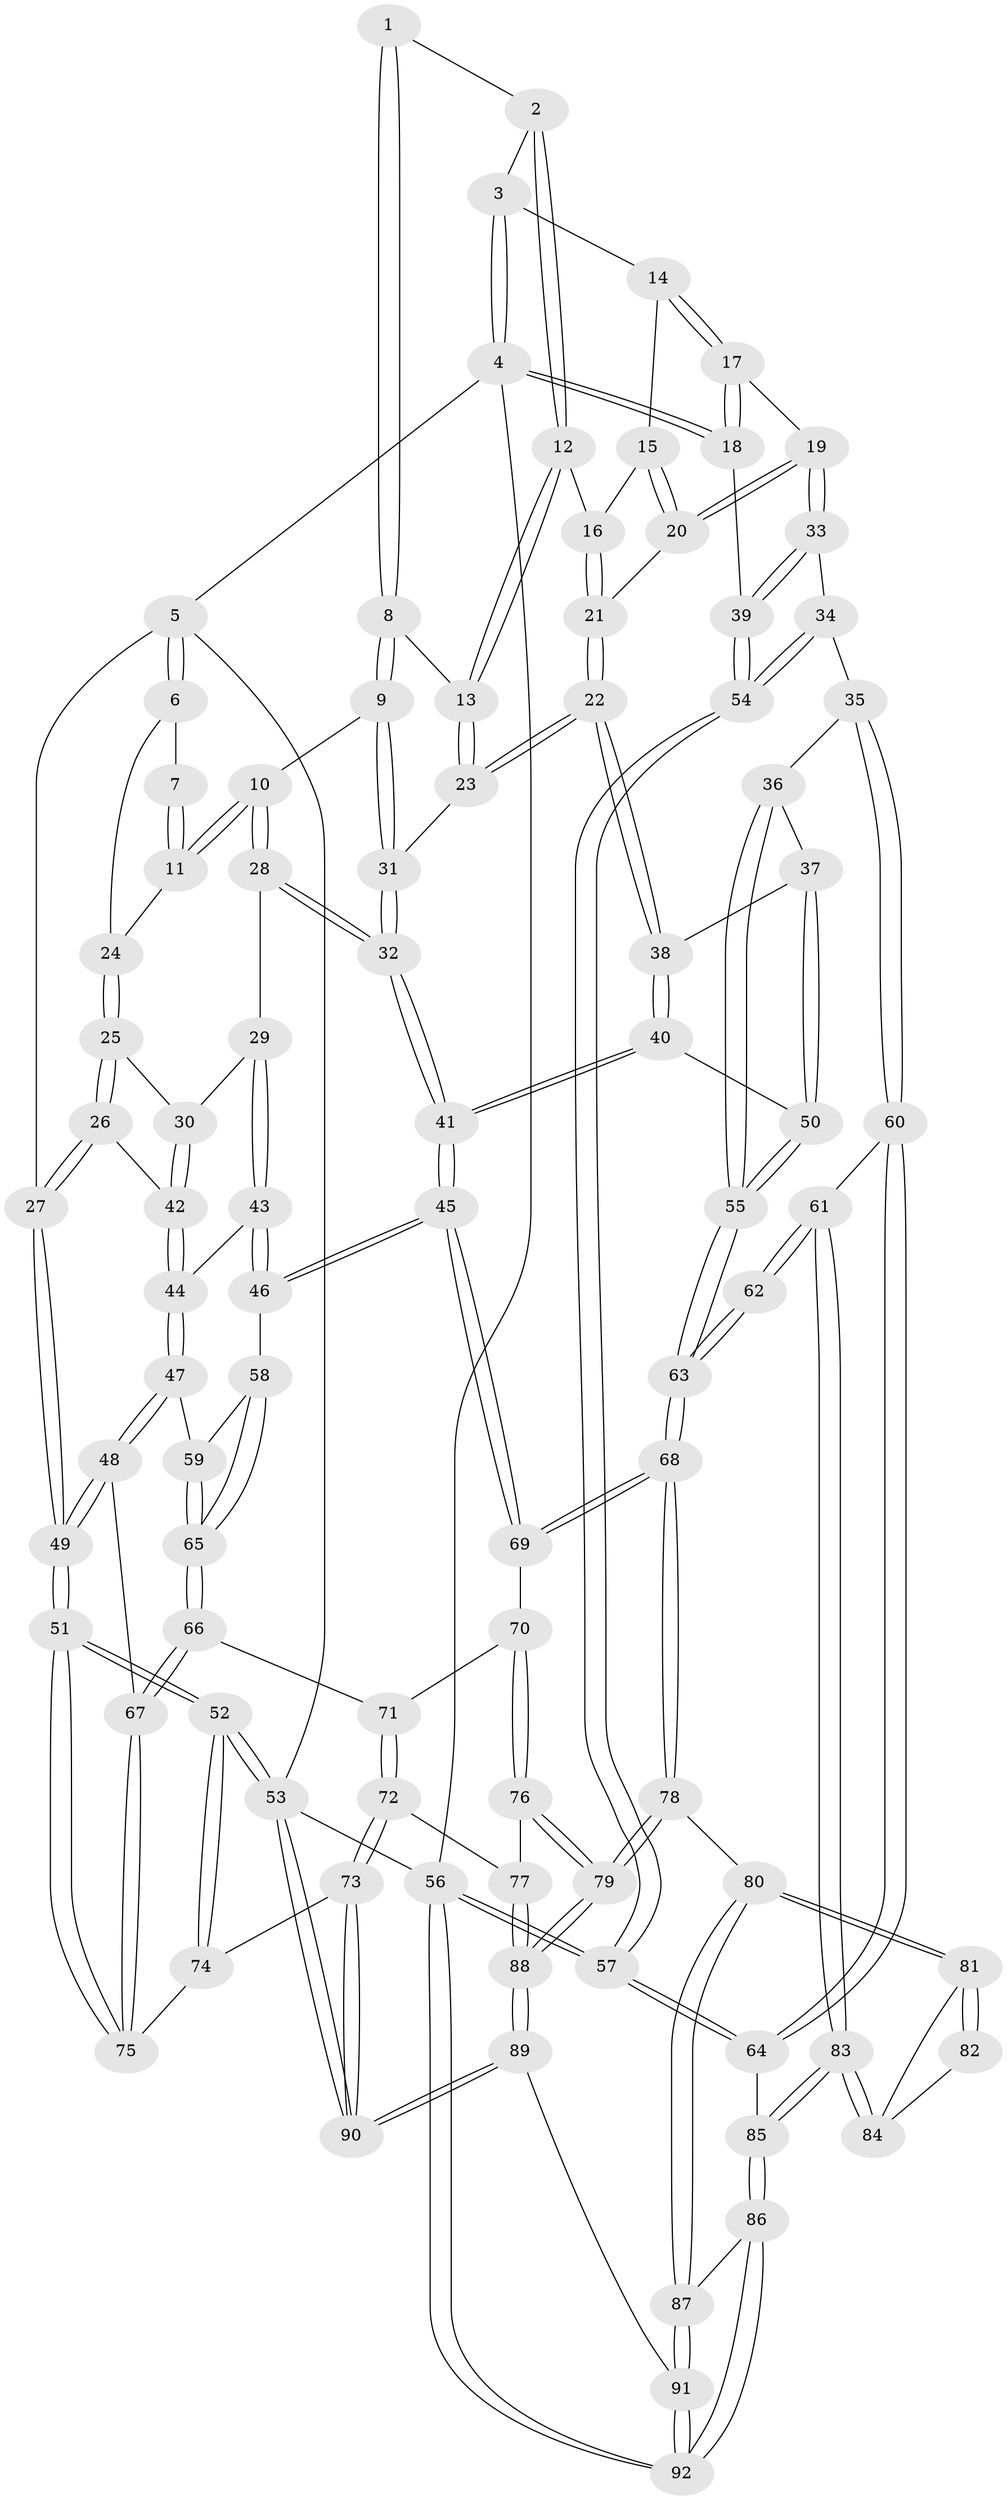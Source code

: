 // Generated by graph-tools (version 1.1) at 2025/03/03/09/25 03:03:24]
// undirected, 92 vertices, 227 edges
graph export_dot {
graph [start="1"]
  node [color=gray90,style=filled];
  1 [pos="+0.6043679031121459+0"];
  2 [pos="+0.6270764823578464+0"];
  3 [pos="+0.7526190450891769+0"];
  4 [pos="+1+0"];
  5 [pos="+0+0"];
  6 [pos="+0+0"];
  7 [pos="+0.22811450722156726+0"];
  8 [pos="+0.5076539858448911+0.04231989701317553"];
  9 [pos="+0.4308613098270606+0.14095438438023164"];
  10 [pos="+0.421599795270204+0.14307562874044963"];
  11 [pos="+0.3939591910638159+0.13483093997324982"];
  12 [pos="+0.6982470484175717+0.05624564790042064"];
  13 [pos="+0.6186250706835847+0.1739759916379568"];
  14 [pos="+0.8816245742041129+0.06563536079558255"];
  15 [pos="+0.8225374271085536+0.0939638314987962"];
  16 [pos="+0.7004484262816799+0.05839890890987016"];
  17 [pos="+0.9670307765959187+0.11551632427512272"];
  18 [pos="+1+0.03676061361570611"];
  19 [pos="+0.8674592526586012+0.23621517422179528"];
  20 [pos="+0.8023123305372643+0.21399811680522302"];
  21 [pos="+0.7687477299783064+0.21530677026389203"];
  22 [pos="+0.6821675041878931+0.2767868603070742"];
  23 [pos="+0.6092180345985352+0.23596299921826058"];
  24 [pos="+0.2951181105260895+0.14789231640150569"];
  25 [pos="+0.2773877483555337+0.17425674021903734"];
  26 [pos="+0+0.18760979625248114"];
  27 [pos="+0+0.08994982453488339"];
  28 [pos="+0.3972953491966296+0.23661431380092968"];
  29 [pos="+0.2901707337050517+0.3244925678218731"];
  30 [pos="+0.2648905796443626+0.2862371401684966"];
  31 [pos="+0.5553582679411277+0.24682110724691453"];
  32 [pos="+0.47987040029041655+0.3716061575310996"];
  33 [pos="+0.9003386889739794+0.3212264056236603"];
  34 [pos="+0.853323777787242+0.4286505369233136"];
  35 [pos="+0.8238465997136313+0.4374174176741057"];
  36 [pos="+0.7785153779611412+0.4372539244859018"];
  37 [pos="+0.751328353549556+0.41832104522640623"];
  38 [pos="+0.6892009575827202+0.31262481518765667"];
  39 [pos="+1+0.2827458013227535"];
  40 [pos="+0.49313675360674253+0.460439998255183"];
  41 [pos="+0.45940658630183706+0.45781603840270585"];
  42 [pos="+0.005544592956726943+0.23707997554046947"];
  43 [pos="+0.30641691521769404+0.4218678384456697"];
  44 [pos="+0.1405287665033155+0.41886360769394876"];
  45 [pos="+0.4555799388252834+0.46015390130875966"];
  46 [pos="+0.33306992774258193+0.44846996090987445"];
  47 [pos="+0.09328861928986848+0.5079051361587351"];
  48 [pos="+0.03381340467053687+0.551887431122094"];
  49 [pos="+0+0.5905058747981172"];
  50 [pos="+0.5390850763322654+0.47470810958926773"];
  51 [pos="+0+0.6859593858375364"];
  52 [pos="+0+0.821555120496793"];
  53 [pos="+0+1"];
  54 [pos="+1+0.641764432187999"];
  55 [pos="+0.6836244990450361+0.6041197613939582"];
  56 [pos="+1+1"];
  57 [pos="+1+0.7443578056426186"];
  58 [pos="+0.2956683679570166+0.5157715452217002"];
  59 [pos="+0.09709807721659124+0.5097414674821591"];
  60 [pos="+0.835275693741649+0.6961293868664926"];
  61 [pos="+0.7870888613789548+0.7018103434138422"];
  62 [pos="+0.7469122484406461+0.6877488372924521"];
  63 [pos="+0.6848492416550078+0.6168121658097345"];
  64 [pos="+1+0.736922653416959"];
  65 [pos="+0.25496532106297143+0.5956480898591042"];
  66 [pos="+0.2450141875275032+0.6610183674311307"];
  67 [pos="+0.19958310804127993+0.6831177581558978"];
  68 [pos="+0.49468369386623023+0.6965972567736227"];
  69 [pos="+0.4740808879701377+0.6758090366950824"];
  70 [pos="+0.31637136453037445+0.7005662168655776"];
  71 [pos="+0.3001471920468504+0.6949055928061405"];
  72 [pos="+0.2522421103623724+0.8768407069255313"];
  73 [pos="+0.19698492908168413+0.8963946266130662"];
  74 [pos="+0.1459442799550352+0.8272876719440236"];
  75 [pos="+0.18613141594655105+0.7002397028478741"];
  76 [pos="+0.3614923515162204+0.8527383333534526"];
  77 [pos="+0.32419052944730414+0.8712577847841771"];
  78 [pos="+0.5267965771456387+0.8262204395505667"];
  79 [pos="+0.4555524897499733+0.867471348996359"];
  80 [pos="+0.5417270070460426+0.8332293477127822"];
  81 [pos="+0.5774792610930585+0.825778844960065"];
  82 [pos="+0.7038084172503337+0.7266695564605986"];
  83 [pos="+0.7508175314416015+0.8846550515225627"];
  84 [pos="+0.7003825738949242+0.8636023029401643"];
  85 [pos="+0.7580935680640861+0.8989551729561305"];
  86 [pos="+0.773289318149833+1"];
  87 [pos="+0.577216274694354+0.9227425323729426"];
  88 [pos="+0.3731942616876274+1"];
  89 [pos="+0.3670656073867933+1"];
  90 [pos="+0.14616487092074365+1"];
  91 [pos="+0.5050720643577151+1"];
  92 [pos="+0.9315742505187437+1"];
  1 -- 2;
  1 -- 8;
  1 -- 8;
  2 -- 3;
  2 -- 12;
  2 -- 12;
  3 -- 4;
  3 -- 4;
  3 -- 14;
  4 -- 5;
  4 -- 18;
  4 -- 18;
  4 -- 56;
  5 -- 6;
  5 -- 6;
  5 -- 27;
  5 -- 53;
  6 -- 7;
  6 -- 24;
  7 -- 11;
  7 -- 11;
  8 -- 9;
  8 -- 9;
  8 -- 13;
  9 -- 10;
  9 -- 31;
  9 -- 31;
  10 -- 11;
  10 -- 11;
  10 -- 28;
  10 -- 28;
  11 -- 24;
  12 -- 13;
  12 -- 13;
  12 -- 16;
  13 -- 23;
  13 -- 23;
  14 -- 15;
  14 -- 17;
  14 -- 17;
  15 -- 16;
  15 -- 20;
  15 -- 20;
  16 -- 21;
  16 -- 21;
  17 -- 18;
  17 -- 18;
  17 -- 19;
  18 -- 39;
  19 -- 20;
  19 -- 20;
  19 -- 33;
  19 -- 33;
  20 -- 21;
  21 -- 22;
  21 -- 22;
  22 -- 23;
  22 -- 23;
  22 -- 38;
  22 -- 38;
  23 -- 31;
  24 -- 25;
  24 -- 25;
  25 -- 26;
  25 -- 26;
  25 -- 30;
  26 -- 27;
  26 -- 27;
  26 -- 42;
  27 -- 49;
  27 -- 49;
  28 -- 29;
  28 -- 32;
  28 -- 32;
  29 -- 30;
  29 -- 43;
  29 -- 43;
  30 -- 42;
  30 -- 42;
  31 -- 32;
  31 -- 32;
  32 -- 41;
  32 -- 41;
  33 -- 34;
  33 -- 39;
  33 -- 39;
  34 -- 35;
  34 -- 54;
  34 -- 54;
  35 -- 36;
  35 -- 60;
  35 -- 60;
  36 -- 37;
  36 -- 55;
  36 -- 55;
  37 -- 38;
  37 -- 50;
  37 -- 50;
  38 -- 40;
  38 -- 40;
  39 -- 54;
  39 -- 54;
  40 -- 41;
  40 -- 41;
  40 -- 50;
  41 -- 45;
  41 -- 45;
  42 -- 44;
  42 -- 44;
  43 -- 44;
  43 -- 46;
  43 -- 46;
  44 -- 47;
  44 -- 47;
  45 -- 46;
  45 -- 46;
  45 -- 69;
  45 -- 69;
  46 -- 58;
  47 -- 48;
  47 -- 48;
  47 -- 59;
  48 -- 49;
  48 -- 49;
  48 -- 67;
  49 -- 51;
  49 -- 51;
  50 -- 55;
  50 -- 55;
  51 -- 52;
  51 -- 52;
  51 -- 75;
  51 -- 75;
  52 -- 53;
  52 -- 53;
  52 -- 74;
  52 -- 74;
  53 -- 90;
  53 -- 90;
  53 -- 56;
  54 -- 57;
  54 -- 57;
  55 -- 63;
  55 -- 63;
  56 -- 57;
  56 -- 57;
  56 -- 92;
  56 -- 92;
  57 -- 64;
  57 -- 64;
  58 -- 59;
  58 -- 65;
  58 -- 65;
  59 -- 65;
  59 -- 65;
  60 -- 61;
  60 -- 64;
  60 -- 64;
  61 -- 62;
  61 -- 62;
  61 -- 83;
  61 -- 83;
  62 -- 63;
  62 -- 63;
  63 -- 68;
  63 -- 68;
  64 -- 85;
  65 -- 66;
  65 -- 66;
  66 -- 67;
  66 -- 67;
  66 -- 71;
  67 -- 75;
  67 -- 75;
  68 -- 69;
  68 -- 69;
  68 -- 78;
  68 -- 78;
  69 -- 70;
  70 -- 71;
  70 -- 76;
  70 -- 76;
  71 -- 72;
  71 -- 72;
  72 -- 73;
  72 -- 73;
  72 -- 77;
  73 -- 74;
  73 -- 90;
  73 -- 90;
  74 -- 75;
  76 -- 77;
  76 -- 79;
  76 -- 79;
  77 -- 88;
  77 -- 88;
  78 -- 79;
  78 -- 79;
  78 -- 80;
  79 -- 88;
  79 -- 88;
  80 -- 81;
  80 -- 81;
  80 -- 87;
  80 -- 87;
  81 -- 82;
  81 -- 82;
  81 -- 84;
  82 -- 84;
  83 -- 84;
  83 -- 84;
  83 -- 85;
  83 -- 85;
  85 -- 86;
  85 -- 86;
  86 -- 87;
  86 -- 92;
  86 -- 92;
  87 -- 91;
  87 -- 91;
  88 -- 89;
  88 -- 89;
  89 -- 90;
  89 -- 90;
  89 -- 91;
  91 -- 92;
  91 -- 92;
}
